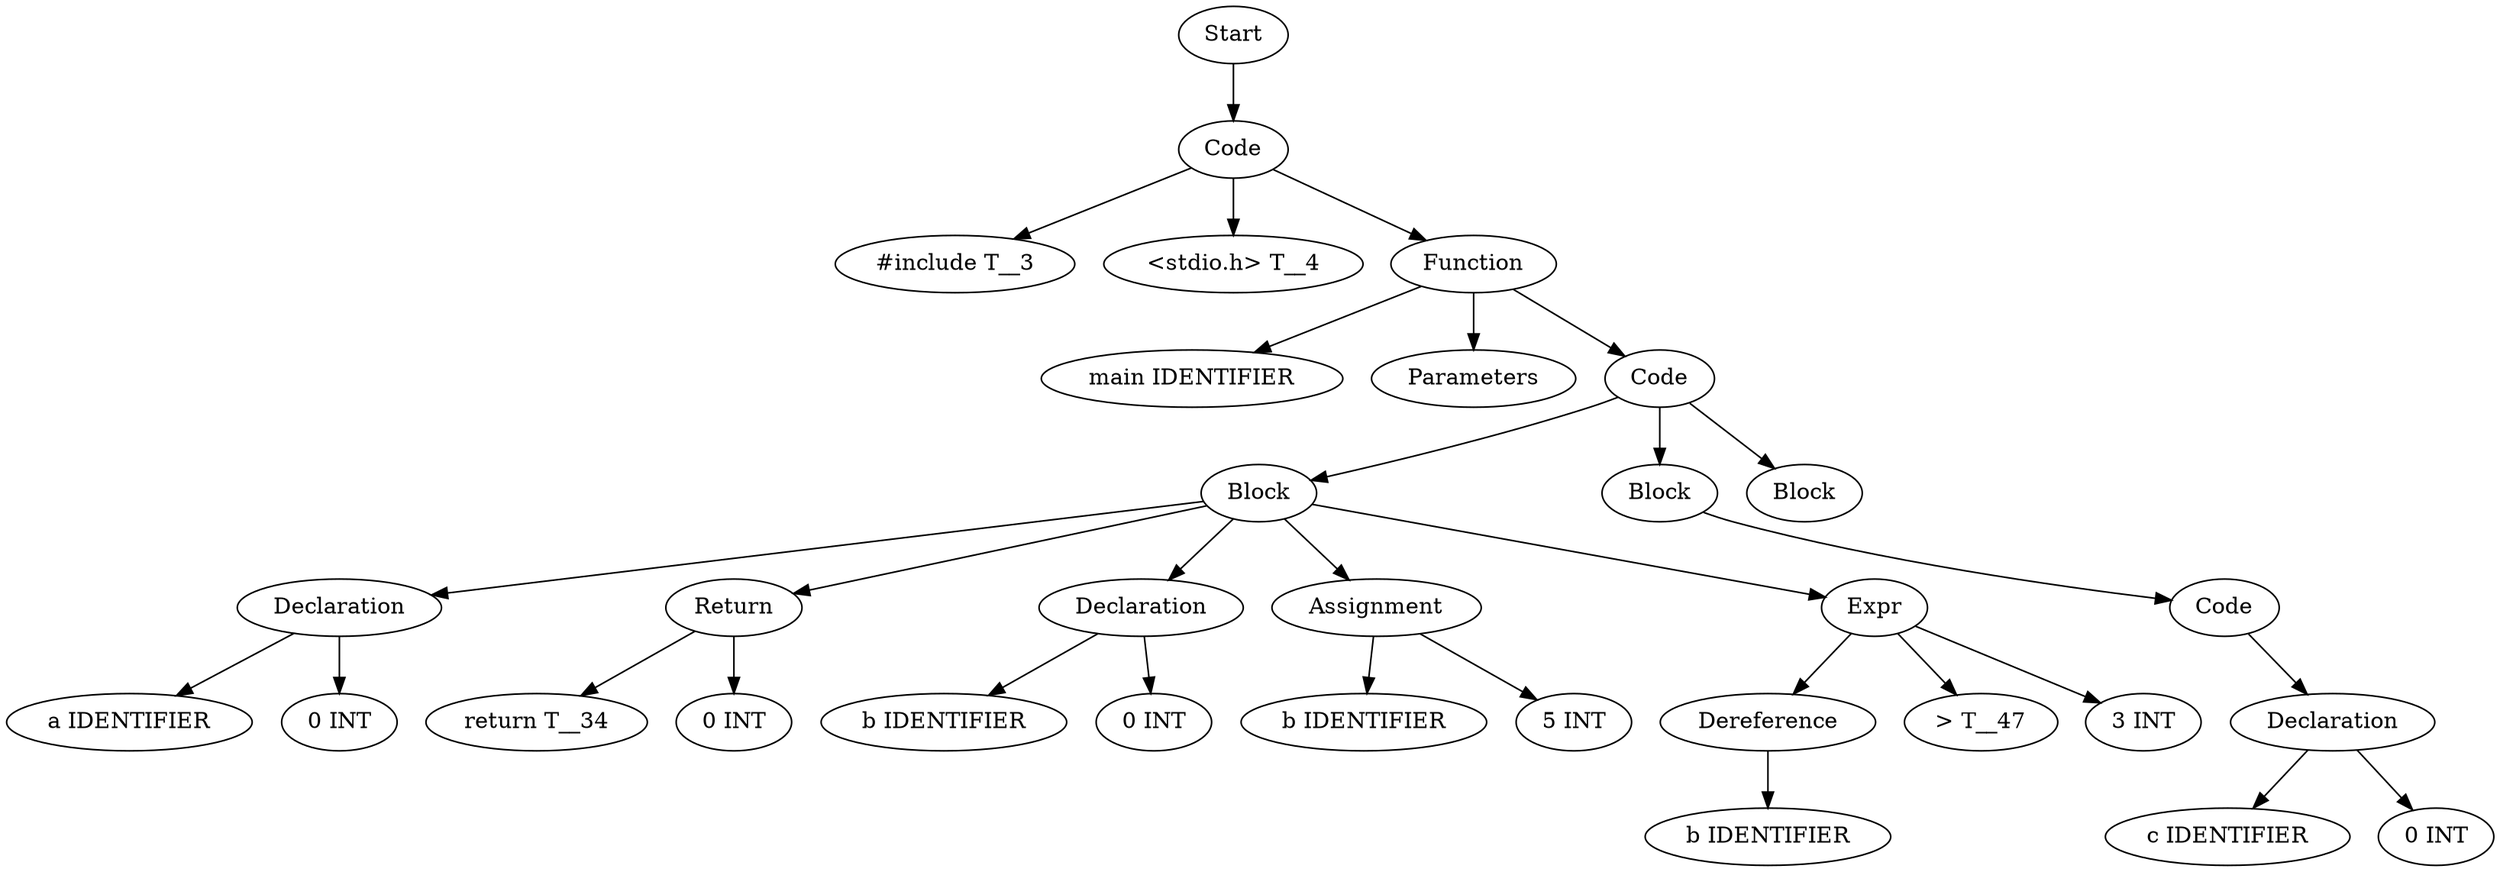 digraph AST {
  "136863351433360" [label="Start"];
  "136863351433360" -> "136863351437872";
  "136863351437872" [label="Code"];
  "136863351437872" -> "136863351437440";
  "136863351437872" -> "136863351438832";
  "136863351437872" -> "136863351439216";
  "136863351437440" [label="#include T__3"];
  "136863351438832" [label="<stdio.h> T__4"];
  "136863351439216" [label="Function"];
  "136863351439216" -> "136863351438976";
  "136863351439216" -> "136863351437536";
  "136863351439216" -> "136863351431536";
  "136863351438976" [label="main IDENTIFIER"];
  "136863351437536" [label="Parameters"];
  "136863351431536" [label="Code"];
  "136863351431536" -> "136863351669856";
  "136863351431536" -> "136863351438928";
  "136863351431536" -> "136863351669808";
  "136863351669856" [label="Block"];
  "136863351669856" -> "136863351425296";
  "136863351669856" -> "136863351428128";
  "136863351669856" -> "136863351437488";
  "136863351669856" -> "136863351426880";
  "136863351669856" -> "136863351433648";
  "136863351425296" [label="Declaration"];
  "136863351425296" -> "136863351428080";
  "136863351425296" -> "136863351437920";
  "136863351428080" [label="a IDENTIFIER"];
  "136863351437920" [label="0 INT"];
  "136863351428128" [label="Return"];
  "136863351428128" -> "136863351438544";
  "136863351428128" -> "136863351433168";
  "136863351438544" [label="return T__34"];
  "136863351433168" [label="0 INT"];
  "136863351437488" [label="Declaration"];
  "136863351437488" -> "136863351438688";
  "136863351437488" -> "136863351436288";
  "136863351438688" [label="b IDENTIFIER"];
  "136863351436288" [label="0 INT"];
  "136863351426880" [label="Assignment"];
  "136863351426880" -> "136863351426976";
  "136863351426880" -> "136863351438448";
  "136863351426976" [label="b IDENTIFIER"];
  "136863351438448" [label="5 INT"];
  "136863351433648" [label="Expr"];
  "136863351433648" -> "136863351437584";
  "136863351433648" -> "136863351437008";
  "136863351433648" -> "136863351437728";
  "136863351437584" [label="Dereference"];
  "136863351437584" -> "136863351425728";
  "136863351425728" [label="b IDENTIFIER"];
  "136863351437008" [label="> T__47"];
  "136863351437728" [label="3 INT"];
  "136863351438928" [label="Block"];
  "136863351438928" -> "136863351427984";
  "136863351427984" [label="Code"];
  "136863351427984" -> "136863351438160";
  "136863351438160" [label="Declaration"];
  "136863351438160" -> "136863351430768";
  "136863351438160" -> "136863351437296";
  "136863351430768" [label="c IDENTIFIER"];
  "136863351437296" [label="0 INT"];
  "136863351669808" [label="Block"];
}

